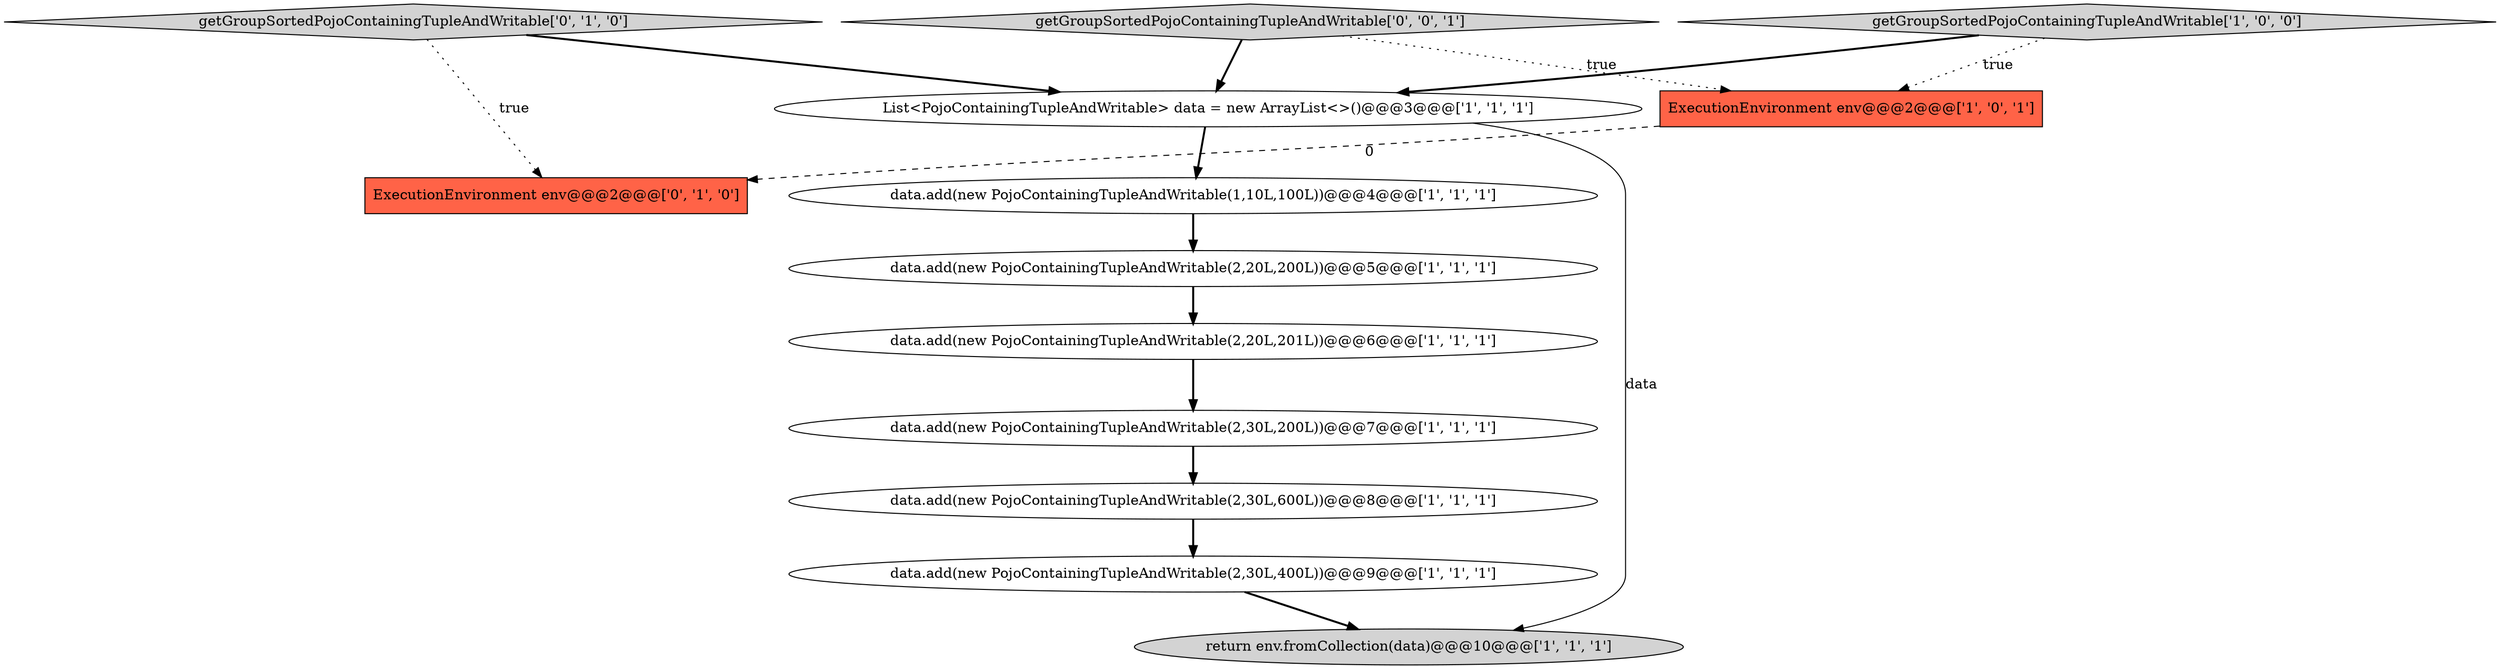 digraph {
1 [style = filled, label = "data.add(new PojoContainingTupleAndWritable(1,10L,100L))@@@4@@@['1', '1', '1']", fillcolor = white, shape = ellipse image = "AAA0AAABBB1BBB"];
2 [style = filled, label = "data.add(new PojoContainingTupleAndWritable(2,30L,400L))@@@9@@@['1', '1', '1']", fillcolor = white, shape = ellipse image = "AAA0AAABBB1BBB"];
11 [style = filled, label = "ExecutionEnvironment env@@@2@@@['0', '1', '0']", fillcolor = tomato, shape = box image = "AAA1AAABBB2BBB"];
8 [style = filled, label = "data.add(new PojoContainingTupleAndWritable(2,30L,200L))@@@7@@@['1', '1', '1']", fillcolor = white, shape = ellipse image = "AAA0AAABBB1BBB"];
6 [style = filled, label = "data.add(new PojoContainingTupleAndWritable(2,30L,600L))@@@8@@@['1', '1', '1']", fillcolor = white, shape = ellipse image = "AAA0AAABBB1BBB"];
4 [style = filled, label = "getGroupSortedPojoContainingTupleAndWritable['1', '0', '0']", fillcolor = lightgray, shape = diamond image = "AAA0AAABBB1BBB"];
12 [style = filled, label = "getGroupSortedPojoContainingTupleAndWritable['0', '0', '1']", fillcolor = lightgray, shape = diamond image = "AAA0AAABBB3BBB"];
0 [style = filled, label = "return env.fromCollection(data)@@@10@@@['1', '1', '1']", fillcolor = lightgray, shape = ellipse image = "AAA0AAABBB1BBB"];
10 [style = filled, label = "getGroupSortedPojoContainingTupleAndWritable['0', '1', '0']", fillcolor = lightgray, shape = diamond image = "AAA0AAABBB2BBB"];
9 [style = filled, label = "data.add(new PojoContainingTupleAndWritable(2,20L,200L))@@@5@@@['1', '1', '1']", fillcolor = white, shape = ellipse image = "AAA0AAABBB1BBB"];
5 [style = filled, label = "List<PojoContainingTupleAndWritable> data = new ArrayList<>()@@@3@@@['1', '1', '1']", fillcolor = white, shape = ellipse image = "AAA0AAABBB1BBB"];
3 [style = filled, label = "data.add(new PojoContainingTupleAndWritable(2,20L,201L))@@@6@@@['1', '1', '1']", fillcolor = white, shape = ellipse image = "AAA0AAABBB1BBB"];
7 [style = filled, label = "ExecutionEnvironment env@@@2@@@['1', '0', '1']", fillcolor = tomato, shape = box image = "AAA0AAABBB1BBB"];
7->11 [style = dashed, label="0"];
9->3 [style = bold, label=""];
4->7 [style = dotted, label="true"];
5->1 [style = bold, label=""];
8->6 [style = bold, label=""];
2->0 [style = bold, label=""];
10->5 [style = bold, label=""];
12->5 [style = bold, label=""];
12->7 [style = dotted, label="true"];
5->0 [style = solid, label="data"];
10->11 [style = dotted, label="true"];
4->5 [style = bold, label=""];
3->8 [style = bold, label=""];
1->9 [style = bold, label=""];
6->2 [style = bold, label=""];
}
